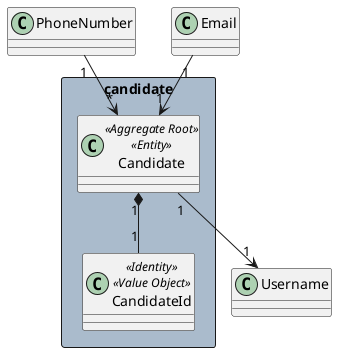 @startuml

rectangle candidate #aabbcc{
    class Candidate<<Aggregate Root>><<Entity>>{}
    class CandidateId<<Identity>><<Value Object>>{}
}


Candidate "1" *-- "1" CandidateId


Candidate "1" --> "1" Username
PhoneNumber "1" --> "*" Candidate
Email "1" --> "1" Candidate

@enduml